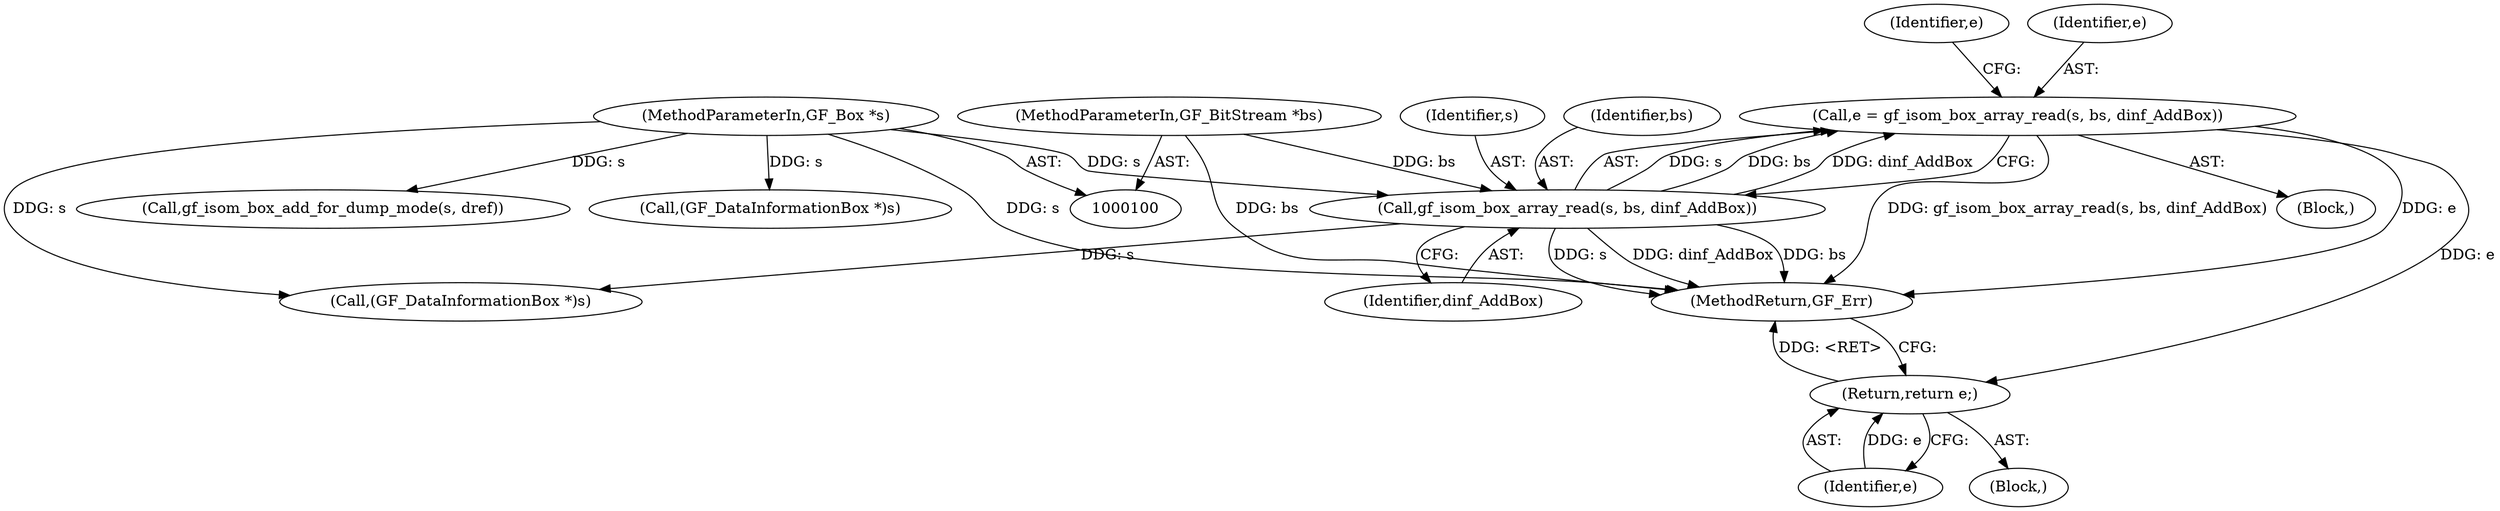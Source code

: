 digraph "0_gpac_d2371b4b204f0a3c0af51ad4e9b491144dd1225c@API" {
"1000105" [label="(Call,e = gf_isom_box_array_read(s, bs, dinf_AddBox))"];
"1000107" [label="(Call,gf_isom_box_array_read(s, bs, dinf_AddBox))"];
"1000101" [label="(MethodParameterIn,GF_Box *s)"];
"1000102" [label="(MethodParameterIn,GF_BitStream *bs)"];
"1000114" [label="(Return,return e;)"];
"1000103" [label="(Block,)"];
"1000102" [label="(MethodParameterIn,GF_BitStream *bs)"];
"1000112" [label="(Identifier,e)"];
"1000147" [label="(MethodReturn,GF_Err)"];
"1000106" [label="(Identifier,e)"];
"1000142" [label="(Call,gf_isom_box_add_for_dump_mode(s, dref))"];
"1000107" [label="(Call,gf_isom_box_array_read(s, bs, dinf_AddBox))"];
"1000114" [label="(Return,return e;)"];
"1000115" [label="(Identifier,e)"];
"1000135" [label="(Call,(GF_DataInformationBox *)s)"];
"1000119" [label="(Call,(GF_DataInformationBox *)s)"];
"1000110" [label="(Identifier,dinf_AddBox)"];
"1000113" [label="(Block,)"];
"1000108" [label="(Identifier,s)"];
"1000101" [label="(MethodParameterIn,GF_Box *s)"];
"1000109" [label="(Identifier,bs)"];
"1000105" [label="(Call,e = gf_isom_box_array_read(s, bs, dinf_AddBox))"];
"1000105" -> "1000103"  [label="AST: "];
"1000105" -> "1000107"  [label="CFG: "];
"1000106" -> "1000105"  [label="AST: "];
"1000107" -> "1000105"  [label="AST: "];
"1000112" -> "1000105"  [label="CFG: "];
"1000105" -> "1000147"  [label="DDG: gf_isom_box_array_read(s, bs, dinf_AddBox)"];
"1000105" -> "1000147"  [label="DDG: e"];
"1000107" -> "1000105"  [label="DDG: s"];
"1000107" -> "1000105"  [label="DDG: bs"];
"1000107" -> "1000105"  [label="DDG: dinf_AddBox"];
"1000105" -> "1000114"  [label="DDG: e"];
"1000107" -> "1000110"  [label="CFG: "];
"1000108" -> "1000107"  [label="AST: "];
"1000109" -> "1000107"  [label="AST: "];
"1000110" -> "1000107"  [label="AST: "];
"1000107" -> "1000147"  [label="DDG: s"];
"1000107" -> "1000147"  [label="DDG: dinf_AddBox"];
"1000107" -> "1000147"  [label="DDG: bs"];
"1000101" -> "1000107"  [label="DDG: s"];
"1000102" -> "1000107"  [label="DDG: bs"];
"1000107" -> "1000119"  [label="DDG: s"];
"1000101" -> "1000100"  [label="AST: "];
"1000101" -> "1000147"  [label="DDG: s"];
"1000101" -> "1000119"  [label="DDG: s"];
"1000101" -> "1000135"  [label="DDG: s"];
"1000101" -> "1000142"  [label="DDG: s"];
"1000102" -> "1000100"  [label="AST: "];
"1000102" -> "1000147"  [label="DDG: bs"];
"1000114" -> "1000113"  [label="AST: "];
"1000114" -> "1000115"  [label="CFG: "];
"1000115" -> "1000114"  [label="AST: "];
"1000147" -> "1000114"  [label="CFG: "];
"1000114" -> "1000147"  [label="DDG: <RET>"];
"1000115" -> "1000114"  [label="DDG: e"];
}
